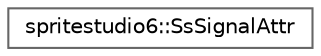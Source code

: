 digraph "Graphical Class Hierarchy"
{
 // LATEX_PDF_SIZE
  bgcolor="transparent";
  edge [fontname=Helvetica,fontsize=10,labelfontname=Helvetica,labelfontsize=10];
  node [fontname=Helvetica,fontsize=10,shape=box,height=0.2,width=0.4];
  rankdir="LR";
  Node0 [id="Node000000",label="spritestudio6::SsSignalAttr",height=0.2,width=0.4,color="grey40", fillcolor="white", style="filled",URL="$classspritestudio6_1_1_ss_signal_attr.html",tooltip=" "];
}

